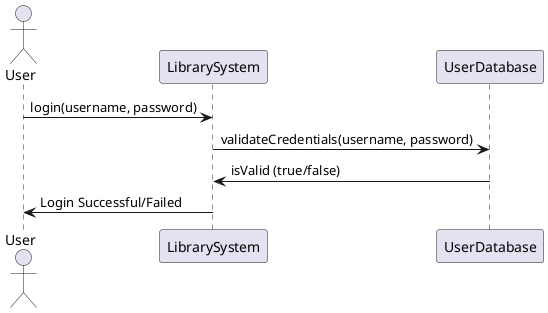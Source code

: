 @startuml
actor User
participant LibrarySystem
participant UserDatabase

User -> LibrarySystem: login(username, password)
LibrarySystem -> UserDatabase: validateCredentials(username, password)
UserDatabase -> LibrarySystem: isValid (true/false)
LibrarySystem -> User: Login Successful/Failed
@enduml